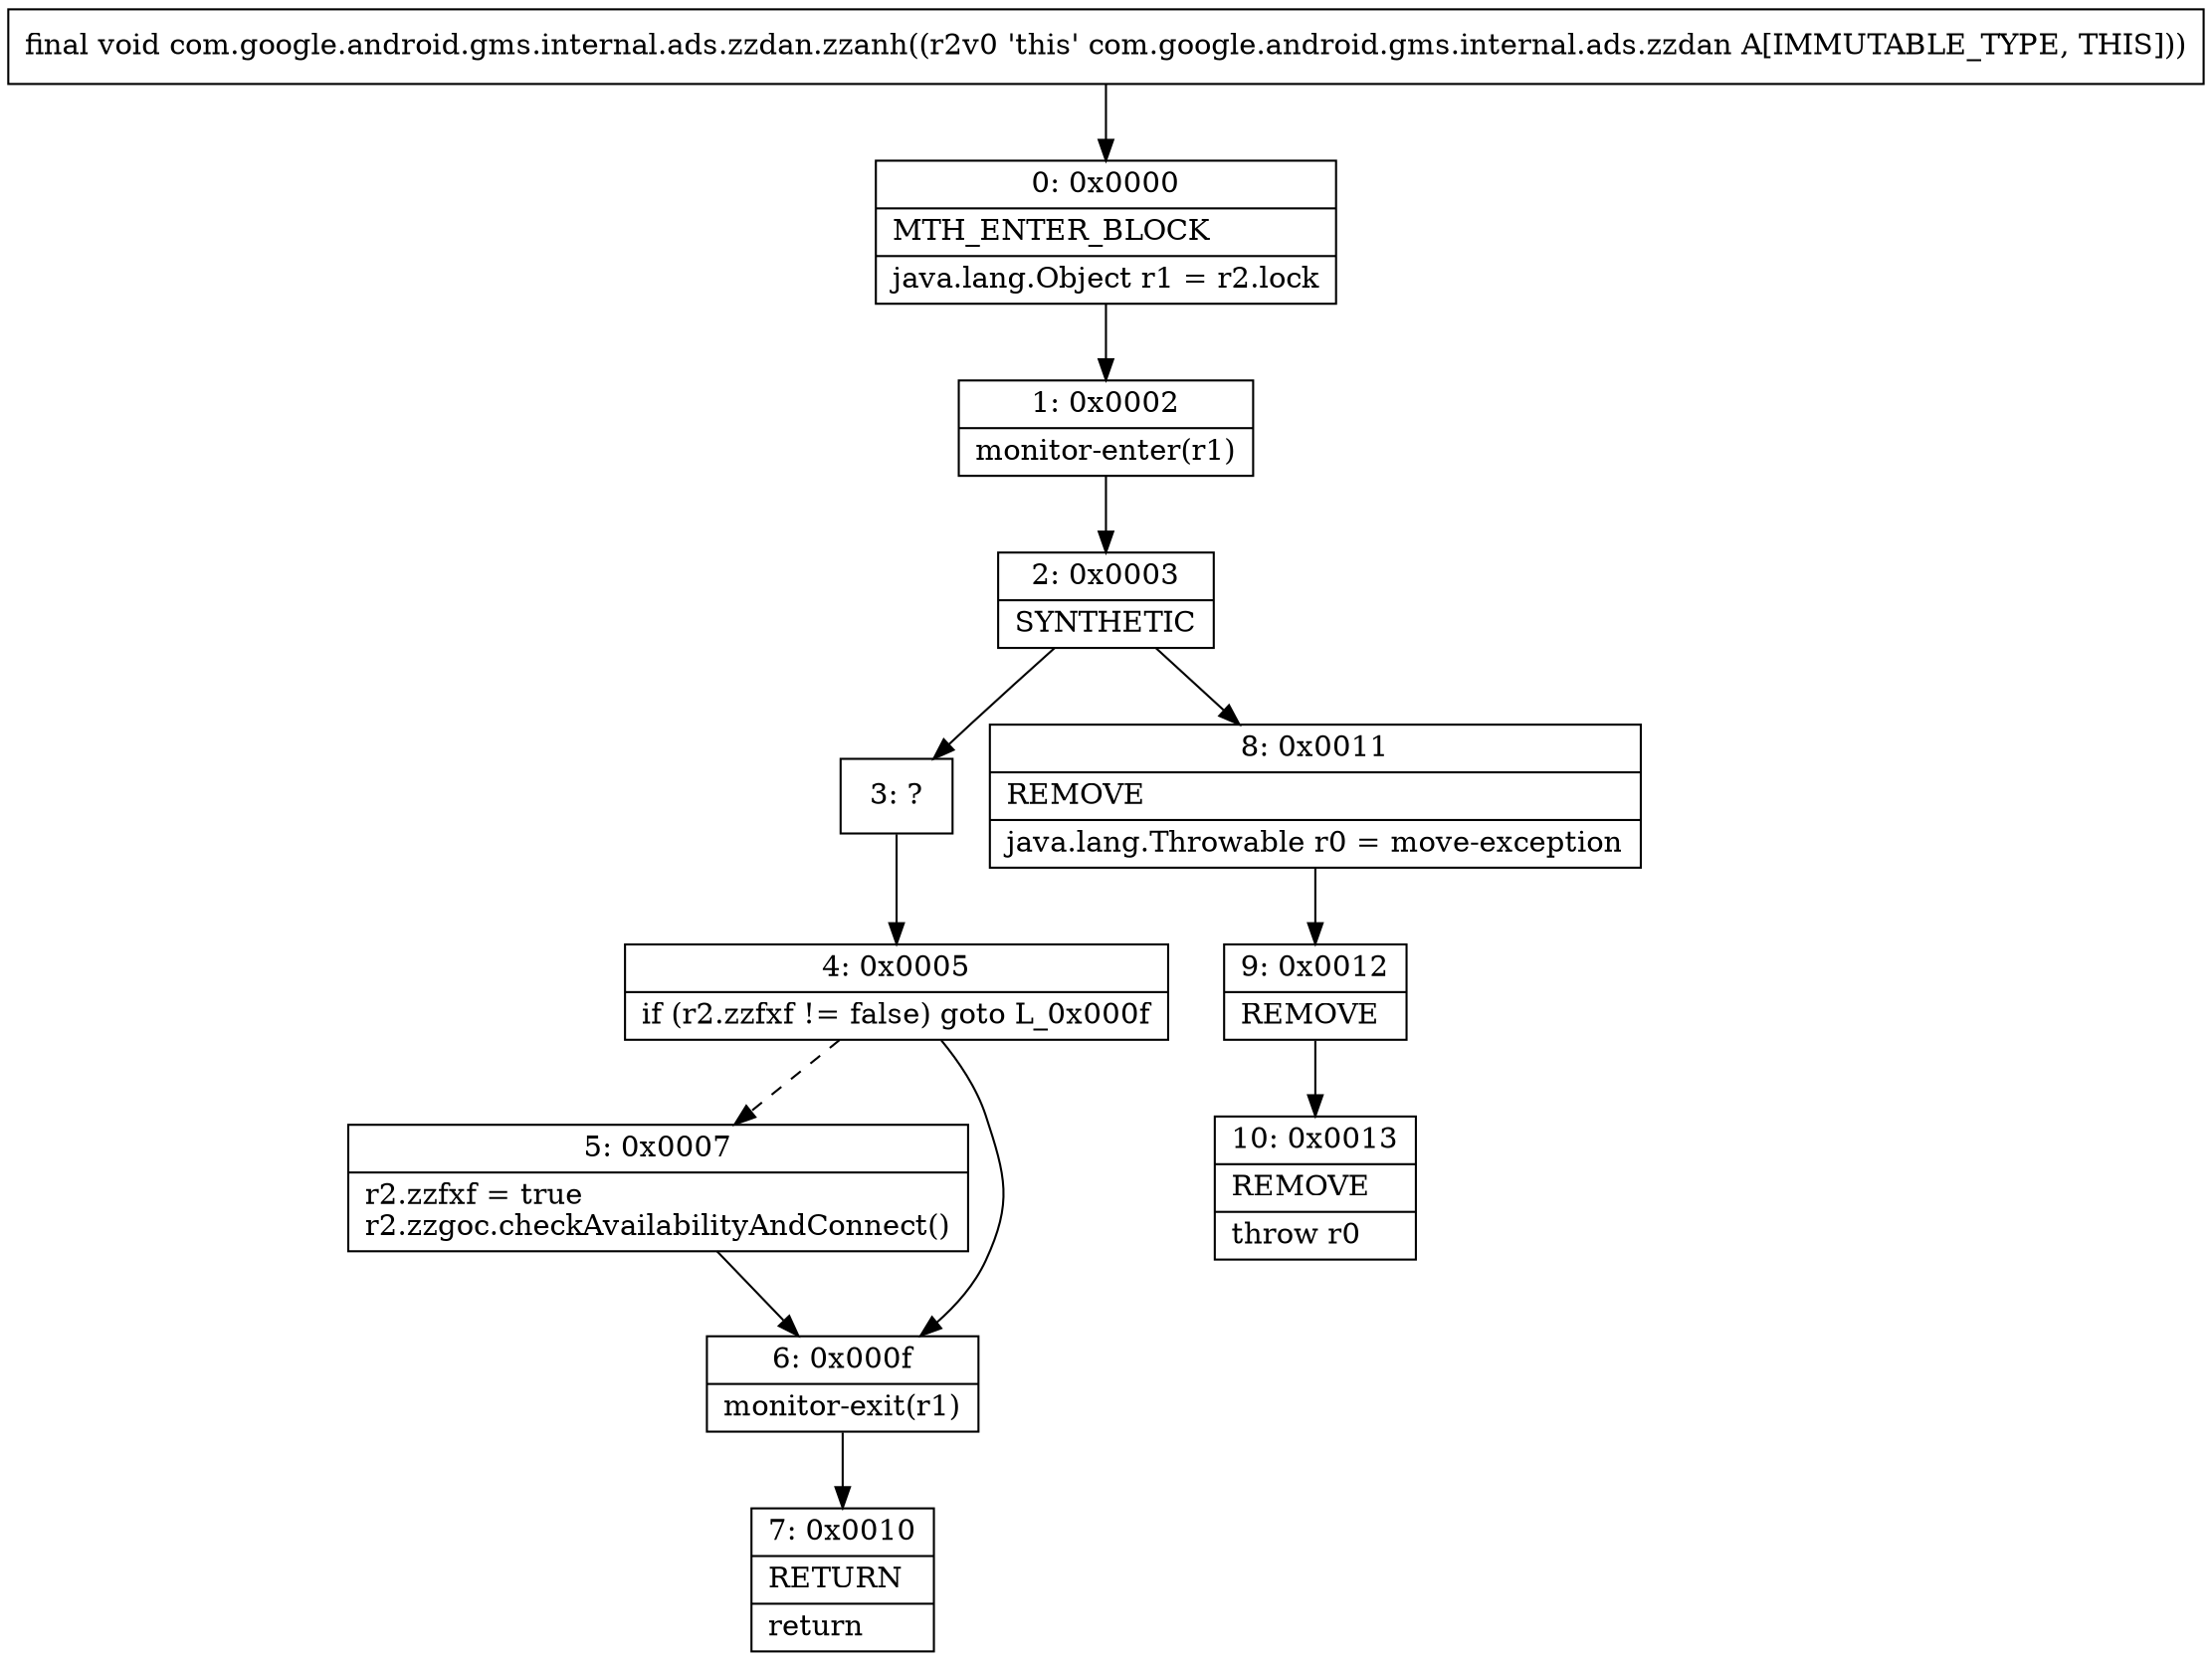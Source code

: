 digraph "CFG forcom.google.android.gms.internal.ads.zzdan.zzanh()V" {
Node_0 [shape=record,label="{0\:\ 0x0000|MTH_ENTER_BLOCK\l|java.lang.Object r1 = r2.lock\l}"];
Node_1 [shape=record,label="{1\:\ 0x0002|monitor\-enter(r1)\l}"];
Node_2 [shape=record,label="{2\:\ 0x0003|SYNTHETIC\l}"];
Node_3 [shape=record,label="{3\:\ ?}"];
Node_4 [shape=record,label="{4\:\ 0x0005|if (r2.zzfxf != false) goto L_0x000f\l}"];
Node_5 [shape=record,label="{5\:\ 0x0007|r2.zzfxf = true\lr2.zzgoc.checkAvailabilityAndConnect()\l}"];
Node_6 [shape=record,label="{6\:\ 0x000f|monitor\-exit(r1)\l}"];
Node_7 [shape=record,label="{7\:\ 0x0010|RETURN\l|return\l}"];
Node_8 [shape=record,label="{8\:\ 0x0011|REMOVE\l|java.lang.Throwable r0 = move\-exception\l}"];
Node_9 [shape=record,label="{9\:\ 0x0012|REMOVE\l}"];
Node_10 [shape=record,label="{10\:\ 0x0013|REMOVE\l|throw r0\l}"];
MethodNode[shape=record,label="{final void com.google.android.gms.internal.ads.zzdan.zzanh((r2v0 'this' com.google.android.gms.internal.ads.zzdan A[IMMUTABLE_TYPE, THIS])) }"];
MethodNode -> Node_0;
Node_0 -> Node_1;
Node_1 -> Node_2;
Node_2 -> Node_3;
Node_2 -> Node_8;
Node_3 -> Node_4;
Node_4 -> Node_5[style=dashed];
Node_4 -> Node_6;
Node_5 -> Node_6;
Node_6 -> Node_7;
Node_8 -> Node_9;
Node_9 -> Node_10;
}

